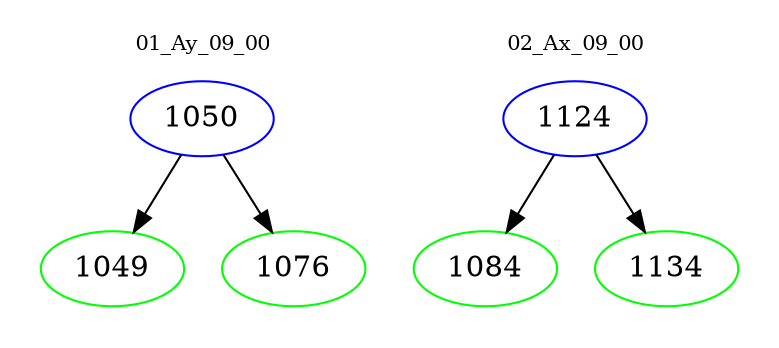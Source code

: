 digraph{
subgraph cluster_0 {
color = white
label = "01_Ay_09_00";
fontsize=10;
T0_1050 [label="1050", color="blue"]
T0_1050 -> T0_1049 [color="black"]
T0_1049 [label="1049", color="green"]
T0_1050 -> T0_1076 [color="black"]
T0_1076 [label="1076", color="green"]
}
subgraph cluster_1 {
color = white
label = "02_Ax_09_00";
fontsize=10;
T1_1124 [label="1124", color="blue"]
T1_1124 -> T1_1084 [color="black"]
T1_1084 [label="1084", color="green"]
T1_1124 -> T1_1134 [color="black"]
T1_1134 [label="1134", color="green"]
}
}
